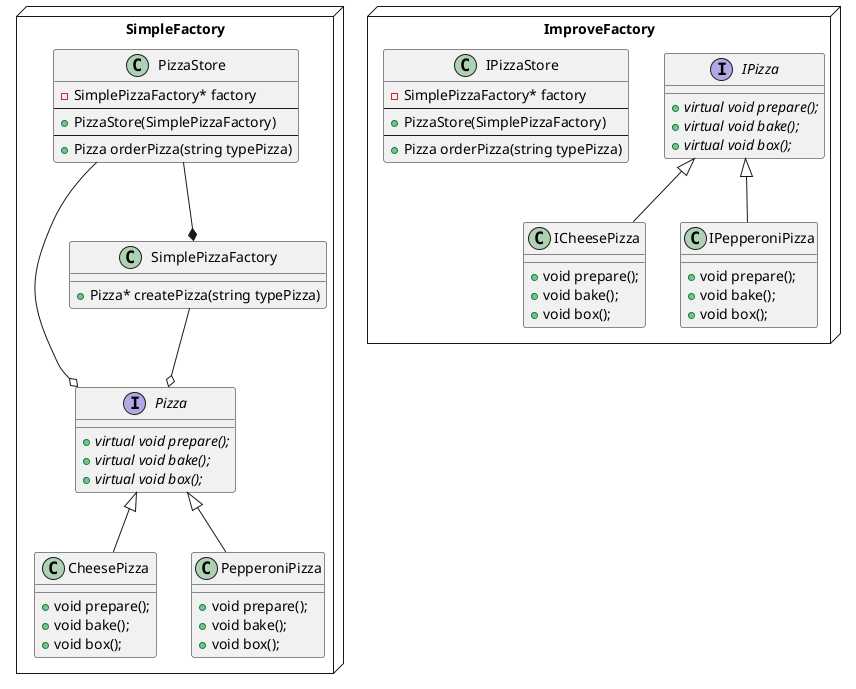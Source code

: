 @startuml
allowmixing
package SimpleFactory <<Node>>
{
    interface Pizza
    {
        + {abstract} virtual void prepare();
        + {abstract} virtual void bake();
        + {abstract} virtual void box();
    }

    class CheesePizza
    {
       + void prepare();
       + void bake();
       + void box();
    }

    class PepperoniPizza
    {
       + void prepare();
       + void bake();
       + void box();
    }

    Pizza <|-- CheesePizza
    Pizza <|-- PepperoniPizza

    class SimplePizzaFactory
    {
        + Pizza* createPizza(string typePizza)
    }

    class PizzaStore
    {
        - SimplePizzaFactory* factory
        --
        + PizzaStore(SimplePizzaFactory)
        --
        + Pizza orderPizza(string typePizza)
    }

    PizzaStore --* SimplePizzaFactory
    'PizzaStore --o SimplePizzaFactory
    PizzaStore --o Pizza
    SimplePizzaFactory --o Pizza
}
allowmixing
package ImproveFactory <<Node>>
{
    interface IPizza
        {
            + {abstract} virtual void prepare();
            + {abstract} virtual void bake();
            + {abstract} virtual void box();
        }

        class ICheesePizza
        {
           + void prepare();
           + void bake();
           + void box();
        }

        class IPepperoniPizza
        {
           + void prepare();
           + void bake();
           + void box();
        }

         IPizza <|-- ICheesePizza
         IPizza <|-- IPepperoniPizza

        class IPizzaStore
           {
               - SimplePizzaFactory* factory
               --
               + PizzaStore(SimplePizzaFactory)
               --
               + Pizza orderPizza(string typePizza)
           }
}
@enduml